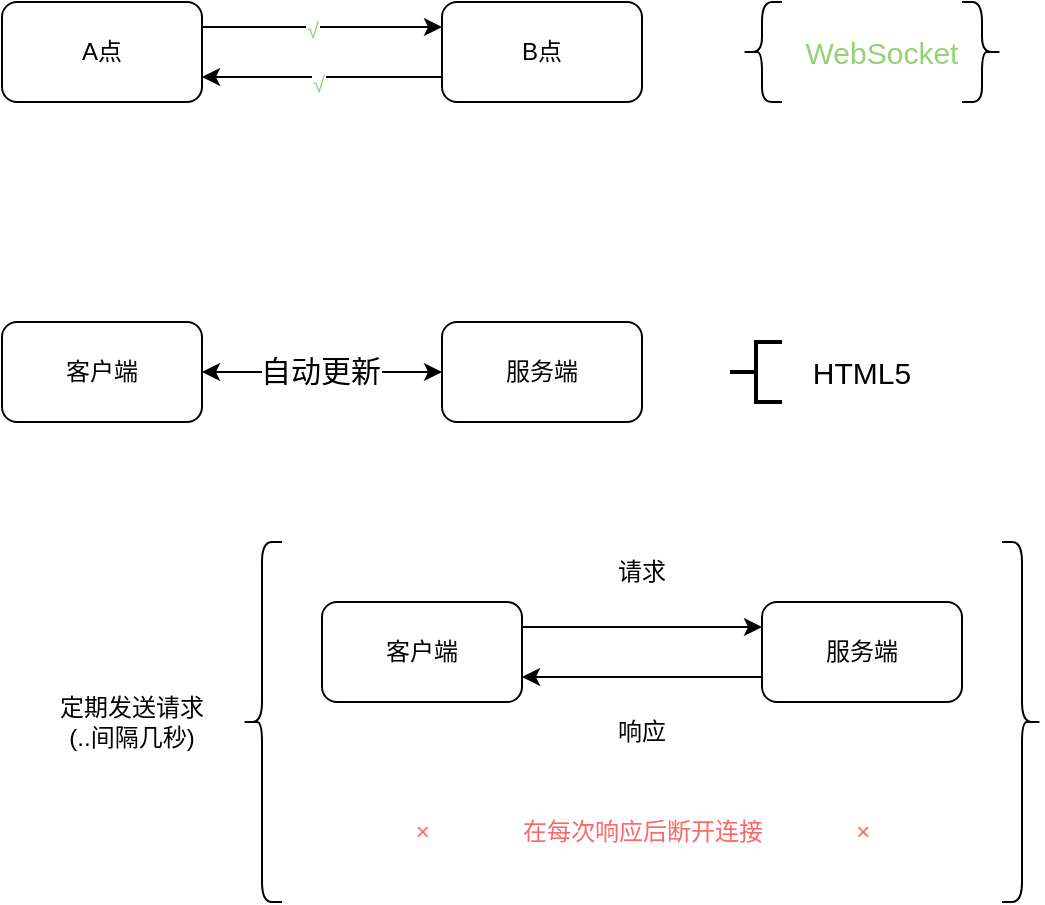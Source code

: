 <mxfile version="17.4.5" type="github">
  <diagram id="MO29obm57VstpD6HAVNj" name="Page-1">
    <mxGraphModel dx="886" dy="589" grid="1" gridSize="10" guides="1" tooltips="1" connect="1" arrows="1" fold="1" page="1" pageScale="1" pageWidth="827" pageHeight="1169" math="0" shadow="0">
      <root>
        <mxCell id="0" />
        <mxCell id="1" parent="0" />
        <mxCell id="PEVtP41B6FTHUgNCD6Ym-3" style="edgeStyle=orthogonalEdgeStyle;rounded=0;orthogonalLoop=1;jettySize=auto;html=1;exitX=1;exitY=0.25;exitDx=0;exitDy=0;entryX=0;entryY=0.25;entryDx=0;entryDy=0;" parent="1" source="PEVtP41B6FTHUgNCD6Ym-1" target="PEVtP41B6FTHUgNCD6Ym-2" edge="1">
          <mxGeometry relative="1" as="geometry" />
        </mxCell>
        <mxCell id="PEVtP41B6FTHUgNCD6Ym-5" value="&lt;font color=&quot;#97d077&quot;&gt;√&lt;/font&gt;" style="edgeLabel;html=1;align=center;verticalAlign=middle;resizable=0;points=[];" parent="PEVtP41B6FTHUgNCD6Ym-3" vertex="1" connectable="0">
          <mxGeometry x="-0.086" y="-1" relative="1" as="geometry">
            <mxPoint as="offset" />
          </mxGeometry>
        </mxCell>
        <mxCell id="PEVtP41B6FTHUgNCD6Ym-1" value="A点" style="rounded=1;whiteSpace=wrap;html=1;" parent="1" vertex="1">
          <mxGeometry width="100" height="50" as="geometry" />
        </mxCell>
        <mxCell id="PEVtP41B6FTHUgNCD6Ym-4" style="edgeStyle=orthogonalEdgeStyle;rounded=0;orthogonalLoop=1;jettySize=auto;html=1;exitX=0;exitY=0.75;exitDx=0;exitDy=0;entryX=1;entryY=0.75;entryDx=0;entryDy=0;" parent="1" source="PEVtP41B6FTHUgNCD6Ym-2" target="PEVtP41B6FTHUgNCD6Ym-1" edge="1">
          <mxGeometry relative="1" as="geometry" />
        </mxCell>
        <mxCell id="PEVtP41B6FTHUgNCD6Ym-6" value="&lt;font color=&quot;#97d077&quot;&gt;√&lt;/font&gt;" style="edgeLabel;html=1;align=center;verticalAlign=middle;resizable=0;points=[];" parent="PEVtP41B6FTHUgNCD6Ym-4" vertex="1" connectable="0">
          <mxGeometry x="0.043" y="3" relative="1" as="geometry">
            <mxPoint as="offset" />
          </mxGeometry>
        </mxCell>
        <mxCell id="PEVtP41B6FTHUgNCD6Ym-2" value="B点" style="rounded=1;whiteSpace=wrap;html=1;" parent="1" vertex="1">
          <mxGeometry x="220" width="100" height="50" as="geometry" />
        </mxCell>
        <mxCell id="PEVtP41B6FTHUgNCD6Ym-8" value="" style="shape=curlyBracket;whiteSpace=wrap;html=1;rounded=1;fontColor=#97D077;size=0.5;" parent="1" vertex="1">
          <mxGeometry x="370" width="20" height="50" as="geometry" />
        </mxCell>
        <mxCell id="PEVtP41B6FTHUgNCD6Ym-9" value="" style="shape=curlyBracket;whiteSpace=wrap;html=1;rounded=1;flipH=1;fontColor=#97D077;" parent="1" vertex="1">
          <mxGeometry x="480" width="20" height="50" as="geometry" />
        </mxCell>
        <mxCell id="PEVtP41B6FTHUgNCD6Ym-11" value="WebSocket" style="text;html=1;strokeColor=none;fillColor=none;align=center;verticalAlign=middle;whiteSpace=wrap;rounded=0;fontColor=#97D077;fontSize=15;" parent="1" vertex="1">
          <mxGeometry x="410" y="10" width="60" height="30" as="geometry" />
        </mxCell>
        <mxCell id="PEVtP41B6FTHUgNCD6Ym-16" style="edgeStyle=orthogonalEdgeStyle;rounded=0;orthogonalLoop=1;jettySize=auto;html=1;exitX=1;exitY=0.5;exitDx=0;exitDy=0;entryX=0;entryY=0.5;entryDx=0;entryDy=0;fontSize=15;fontColor=#000000;startArrow=classic;startFill=1;" parent="1" source="PEVtP41B6FTHUgNCD6Ym-12" target="PEVtP41B6FTHUgNCD6Ym-13" edge="1">
          <mxGeometry relative="1" as="geometry" />
        </mxCell>
        <mxCell id="PEVtP41B6FTHUgNCD6Ym-17" value="自动更新" style="edgeLabel;html=1;align=center;verticalAlign=middle;resizable=0;points=[];fontSize=15;fontColor=#000000;" parent="PEVtP41B6FTHUgNCD6Ym-16" vertex="1" connectable="0">
          <mxGeometry x="-0.017" y="1" relative="1" as="geometry">
            <mxPoint as="offset" />
          </mxGeometry>
        </mxCell>
        <mxCell id="PEVtP41B6FTHUgNCD6Ym-12" value="客户端" style="rounded=1;whiteSpace=wrap;html=1;" parent="1" vertex="1">
          <mxGeometry y="160" width="100" height="50" as="geometry" />
        </mxCell>
        <mxCell id="PEVtP41B6FTHUgNCD6Ym-13" value="服务端" style="rounded=1;whiteSpace=wrap;html=1;" parent="1" vertex="1">
          <mxGeometry x="220" y="160" width="100" height="50" as="geometry" />
        </mxCell>
        <mxCell id="PEVtP41B6FTHUgNCD6Ym-14" value="" style="strokeWidth=2;html=1;shape=mxgraph.flowchart.annotation_2;align=left;labelPosition=right;pointerEvents=1;fontColor=#97D077;" parent="1" vertex="1">
          <mxGeometry x="364" y="170" width="26" height="30" as="geometry" />
        </mxCell>
        <mxCell id="PEVtP41B6FTHUgNCD6Ym-15" value="HTML5" style="text;html=1;strokeColor=none;fillColor=none;align=center;verticalAlign=middle;whiteSpace=wrap;rounded=0;fontColor=#000000;fontSize=15;" parent="1" vertex="1">
          <mxGeometry x="400" y="170" width="60" height="30" as="geometry" />
        </mxCell>
        <mxCell id="LAClcelgvuHiY-C6QlRq-6" style="edgeStyle=orthogonalEdgeStyle;rounded=0;orthogonalLoop=1;jettySize=auto;html=1;exitX=1;exitY=0.25;exitDx=0;exitDy=0;entryX=0;entryY=0.25;entryDx=0;entryDy=0;" parent="1" source="LAClcelgvuHiY-C6QlRq-3" target="LAClcelgvuHiY-C6QlRq-4" edge="1">
          <mxGeometry relative="1" as="geometry" />
        </mxCell>
        <mxCell id="LAClcelgvuHiY-C6QlRq-3" value="客户端" style="rounded=1;whiteSpace=wrap;html=1;" parent="1" vertex="1">
          <mxGeometry x="160" y="300" width="100" height="50" as="geometry" />
        </mxCell>
        <mxCell id="LAClcelgvuHiY-C6QlRq-7" style="edgeStyle=orthogonalEdgeStyle;rounded=0;orthogonalLoop=1;jettySize=auto;html=1;exitX=0;exitY=0.75;exitDx=0;exitDy=0;entryX=1;entryY=0.75;entryDx=0;entryDy=0;" parent="1" source="LAClcelgvuHiY-C6QlRq-4" target="LAClcelgvuHiY-C6QlRq-3" edge="1">
          <mxGeometry relative="1" as="geometry" />
        </mxCell>
        <mxCell id="LAClcelgvuHiY-C6QlRq-4" value="服务端" style="rounded=1;whiteSpace=wrap;html=1;" parent="1" vertex="1">
          <mxGeometry x="380" y="300" width="100" height="50" as="geometry" />
        </mxCell>
        <mxCell id="LAClcelgvuHiY-C6QlRq-8" value="请求" style="text;html=1;strokeColor=none;fillColor=none;align=center;verticalAlign=middle;whiteSpace=wrap;rounded=0;" parent="1" vertex="1">
          <mxGeometry x="290" y="270" width="60" height="30" as="geometry" />
        </mxCell>
        <mxCell id="LAClcelgvuHiY-C6QlRq-9" value="响应" style="text;html=1;strokeColor=none;fillColor=none;align=center;verticalAlign=middle;whiteSpace=wrap;rounded=0;" parent="1" vertex="1">
          <mxGeometry x="290" y="350" width="60" height="30" as="geometry" />
        </mxCell>
        <mxCell id="LAClcelgvuHiY-C6QlRq-10" value="" style="shape=curlyBracket;whiteSpace=wrap;html=1;rounded=1;fontColor=#97D077;size=0.5;" parent="1" vertex="1">
          <mxGeometry x="120" y="270" width="20" height="180" as="geometry" />
        </mxCell>
        <mxCell id="LAClcelgvuHiY-C6QlRq-11" value="" style="shape=curlyBracket;whiteSpace=wrap;html=1;rounded=1;flipH=1;fontColor=#97D077;" parent="1" vertex="1">
          <mxGeometry x="500" y="270" width="20" height="180" as="geometry" />
        </mxCell>
        <mxCell id="LAClcelgvuHiY-C6QlRq-13" value="×&amp;nbsp; &amp;nbsp; &amp;nbsp; &amp;nbsp; &amp;nbsp; &amp;nbsp; &amp;nbsp; 在每次响应后断开连接&amp;nbsp; &amp;nbsp; &amp;nbsp; &amp;nbsp; &amp;nbsp; &amp;nbsp; &amp;nbsp;&amp;nbsp;×" style="text;html=1;strokeColor=none;fillColor=none;align=center;verticalAlign=middle;whiteSpace=wrap;rounded=0;fontColor=#FF6666;" parent="1" vertex="1">
          <mxGeometry x="132.5" y="400" width="375" height="30" as="geometry" />
        </mxCell>
        <mxCell id="5sGp5UeZTcTfWHkJc-zH-1" value="定期发送请求&lt;br&gt;(..间隔几秒)" style="text;html=1;strokeColor=none;fillColor=none;align=center;verticalAlign=middle;whiteSpace=wrap;rounded=0;" vertex="1" parent="1">
          <mxGeometry y="330" width="130" height="60" as="geometry" />
        </mxCell>
      </root>
    </mxGraphModel>
  </diagram>
</mxfile>
